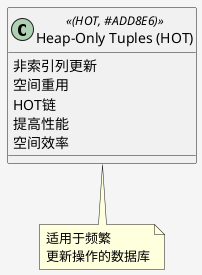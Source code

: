 @startuml
skinparam backgroundColor #F5F5F5
!$color1 = "#ADD8E6"

class "Heap-Only Tuples (HOT)" as HOT << (HOT, $color1) >> {
  非索引列更新
  空间重用
  HOT链
  提高性能
  空间效率
}

note "适用于频繁\n更新操作的数据库" as N1

HOT .. N1
@enduml
